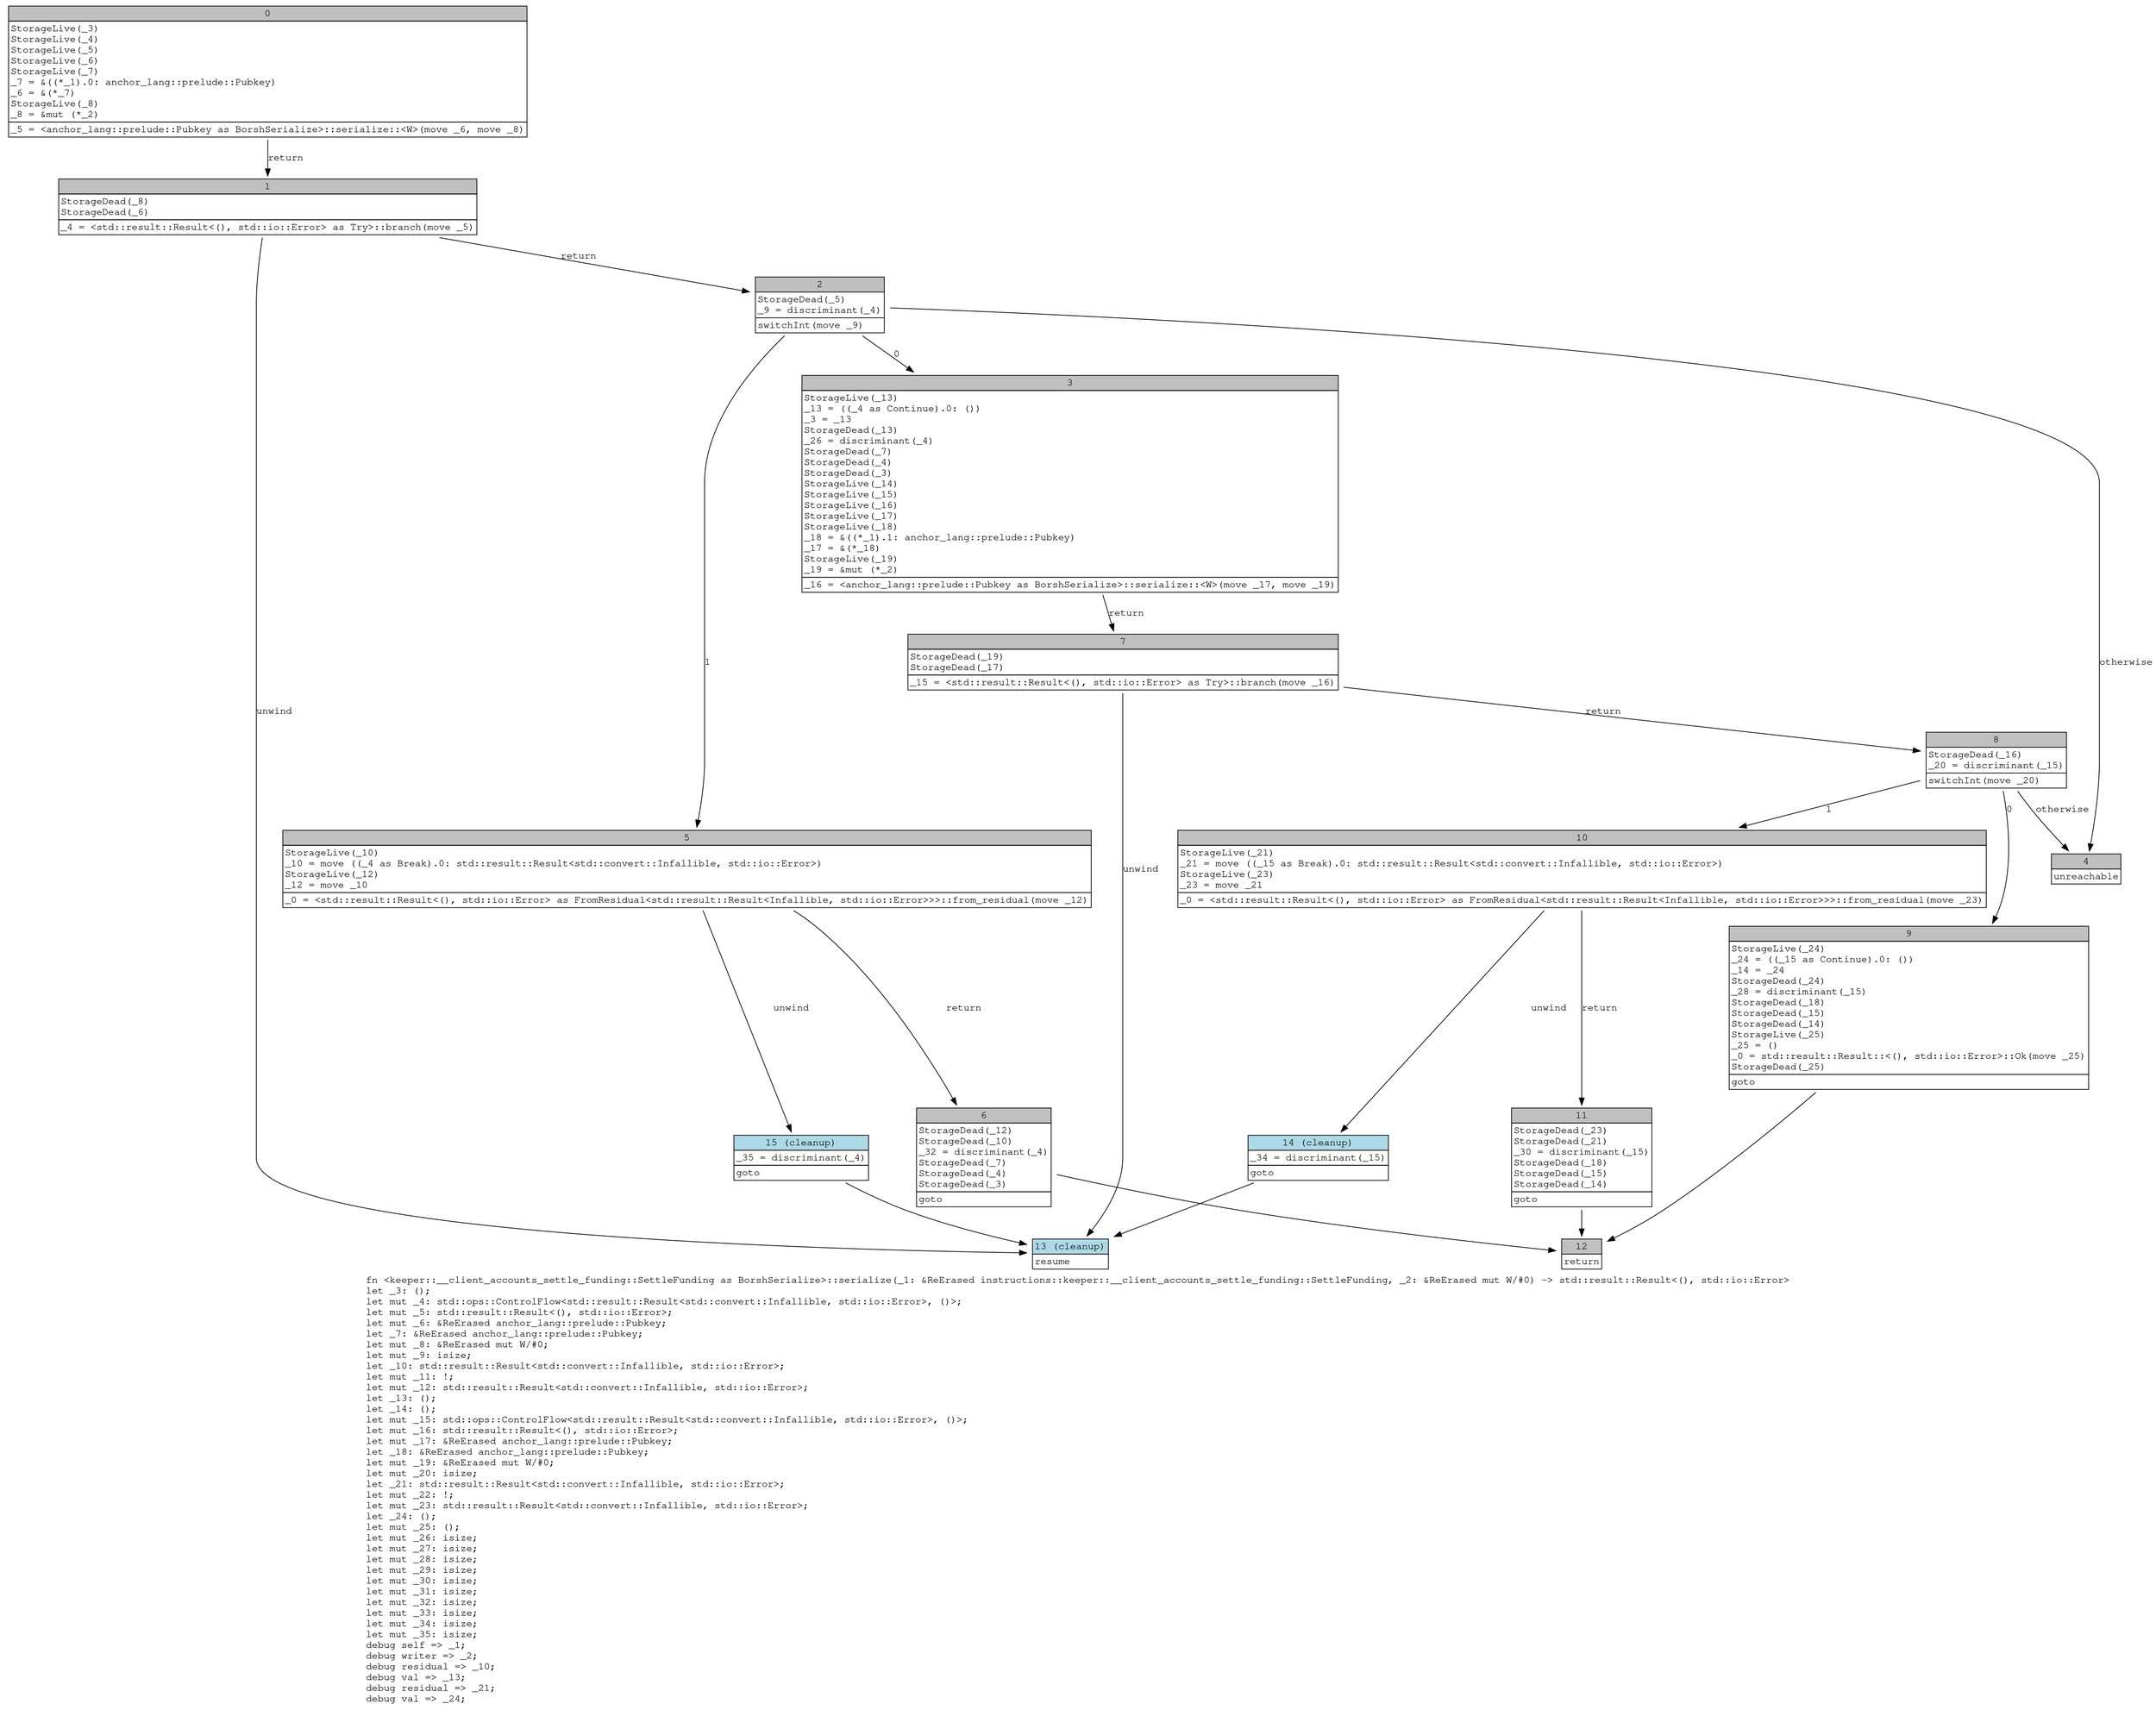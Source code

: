 digraph Mir_0_9991 {
    graph [fontname="Courier, monospace"];
    node [fontname="Courier, monospace"];
    edge [fontname="Courier, monospace"];
    label=<fn &lt;keeper::__client_accounts_settle_funding::SettleFunding as BorshSerialize&gt;::serialize(_1: &amp;ReErased instructions::keeper::__client_accounts_settle_funding::SettleFunding, _2: &amp;ReErased mut W/#0) -&gt; std::result::Result&lt;(), std::io::Error&gt;<br align="left"/>let _3: ();<br align="left"/>let mut _4: std::ops::ControlFlow&lt;std::result::Result&lt;std::convert::Infallible, std::io::Error&gt;, ()&gt;;<br align="left"/>let mut _5: std::result::Result&lt;(), std::io::Error&gt;;<br align="left"/>let mut _6: &amp;ReErased anchor_lang::prelude::Pubkey;<br align="left"/>let _7: &amp;ReErased anchor_lang::prelude::Pubkey;<br align="left"/>let mut _8: &amp;ReErased mut W/#0;<br align="left"/>let mut _9: isize;<br align="left"/>let _10: std::result::Result&lt;std::convert::Infallible, std::io::Error&gt;;<br align="left"/>let mut _11: !;<br align="left"/>let mut _12: std::result::Result&lt;std::convert::Infallible, std::io::Error&gt;;<br align="left"/>let _13: ();<br align="left"/>let _14: ();<br align="left"/>let mut _15: std::ops::ControlFlow&lt;std::result::Result&lt;std::convert::Infallible, std::io::Error&gt;, ()&gt;;<br align="left"/>let mut _16: std::result::Result&lt;(), std::io::Error&gt;;<br align="left"/>let mut _17: &amp;ReErased anchor_lang::prelude::Pubkey;<br align="left"/>let _18: &amp;ReErased anchor_lang::prelude::Pubkey;<br align="left"/>let mut _19: &amp;ReErased mut W/#0;<br align="left"/>let mut _20: isize;<br align="left"/>let _21: std::result::Result&lt;std::convert::Infallible, std::io::Error&gt;;<br align="left"/>let mut _22: !;<br align="left"/>let mut _23: std::result::Result&lt;std::convert::Infallible, std::io::Error&gt;;<br align="left"/>let _24: ();<br align="left"/>let mut _25: ();<br align="left"/>let mut _26: isize;<br align="left"/>let mut _27: isize;<br align="left"/>let mut _28: isize;<br align="left"/>let mut _29: isize;<br align="left"/>let mut _30: isize;<br align="left"/>let mut _31: isize;<br align="left"/>let mut _32: isize;<br align="left"/>let mut _33: isize;<br align="left"/>let mut _34: isize;<br align="left"/>let mut _35: isize;<br align="left"/>debug self =&gt; _1;<br align="left"/>debug writer =&gt; _2;<br align="left"/>debug residual =&gt; _10;<br align="left"/>debug val =&gt; _13;<br align="left"/>debug residual =&gt; _21;<br align="left"/>debug val =&gt; _24;<br align="left"/>>;
    bb0__0_9991 [shape="none", label=<<table border="0" cellborder="1" cellspacing="0"><tr><td bgcolor="gray" align="center" colspan="1">0</td></tr><tr><td align="left" balign="left">StorageLive(_3)<br/>StorageLive(_4)<br/>StorageLive(_5)<br/>StorageLive(_6)<br/>StorageLive(_7)<br/>_7 = &amp;((*_1).0: anchor_lang::prelude::Pubkey)<br/>_6 = &amp;(*_7)<br/>StorageLive(_8)<br/>_8 = &amp;mut (*_2)<br/></td></tr><tr><td align="left">_5 = &lt;anchor_lang::prelude::Pubkey as BorshSerialize&gt;::serialize::&lt;W&gt;(move _6, move _8)</td></tr></table>>];
    bb1__0_9991 [shape="none", label=<<table border="0" cellborder="1" cellspacing="0"><tr><td bgcolor="gray" align="center" colspan="1">1</td></tr><tr><td align="left" balign="left">StorageDead(_8)<br/>StorageDead(_6)<br/></td></tr><tr><td align="left">_4 = &lt;std::result::Result&lt;(), std::io::Error&gt; as Try&gt;::branch(move _5)</td></tr></table>>];
    bb2__0_9991 [shape="none", label=<<table border="0" cellborder="1" cellspacing="0"><tr><td bgcolor="gray" align="center" colspan="1">2</td></tr><tr><td align="left" balign="left">StorageDead(_5)<br/>_9 = discriminant(_4)<br/></td></tr><tr><td align="left">switchInt(move _9)</td></tr></table>>];
    bb3__0_9991 [shape="none", label=<<table border="0" cellborder="1" cellspacing="0"><tr><td bgcolor="gray" align="center" colspan="1">3</td></tr><tr><td align="left" balign="left">StorageLive(_13)<br/>_13 = ((_4 as Continue).0: ())<br/>_3 = _13<br/>StorageDead(_13)<br/>_26 = discriminant(_4)<br/>StorageDead(_7)<br/>StorageDead(_4)<br/>StorageDead(_3)<br/>StorageLive(_14)<br/>StorageLive(_15)<br/>StorageLive(_16)<br/>StorageLive(_17)<br/>StorageLive(_18)<br/>_18 = &amp;((*_1).1: anchor_lang::prelude::Pubkey)<br/>_17 = &amp;(*_18)<br/>StorageLive(_19)<br/>_19 = &amp;mut (*_2)<br/></td></tr><tr><td align="left">_16 = &lt;anchor_lang::prelude::Pubkey as BorshSerialize&gt;::serialize::&lt;W&gt;(move _17, move _19)</td></tr></table>>];
    bb4__0_9991 [shape="none", label=<<table border="0" cellborder="1" cellspacing="0"><tr><td bgcolor="gray" align="center" colspan="1">4</td></tr><tr><td align="left">unreachable</td></tr></table>>];
    bb5__0_9991 [shape="none", label=<<table border="0" cellborder="1" cellspacing="0"><tr><td bgcolor="gray" align="center" colspan="1">5</td></tr><tr><td align="left" balign="left">StorageLive(_10)<br/>_10 = move ((_4 as Break).0: std::result::Result&lt;std::convert::Infallible, std::io::Error&gt;)<br/>StorageLive(_12)<br/>_12 = move _10<br/></td></tr><tr><td align="left">_0 = &lt;std::result::Result&lt;(), std::io::Error&gt; as FromResidual&lt;std::result::Result&lt;Infallible, std::io::Error&gt;&gt;&gt;::from_residual(move _12)</td></tr></table>>];
    bb6__0_9991 [shape="none", label=<<table border="0" cellborder="1" cellspacing="0"><tr><td bgcolor="gray" align="center" colspan="1">6</td></tr><tr><td align="left" balign="left">StorageDead(_12)<br/>StorageDead(_10)<br/>_32 = discriminant(_4)<br/>StorageDead(_7)<br/>StorageDead(_4)<br/>StorageDead(_3)<br/></td></tr><tr><td align="left">goto</td></tr></table>>];
    bb7__0_9991 [shape="none", label=<<table border="0" cellborder="1" cellspacing="0"><tr><td bgcolor="gray" align="center" colspan="1">7</td></tr><tr><td align="left" balign="left">StorageDead(_19)<br/>StorageDead(_17)<br/></td></tr><tr><td align="left">_15 = &lt;std::result::Result&lt;(), std::io::Error&gt; as Try&gt;::branch(move _16)</td></tr></table>>];
    bb8__0_9991 [shape="none", label=<<table border="0" cellborder="1" cellspacing="0"><tr><td bgcolor="gray" align="center" colspan="1">8</td></tr><tr><td align="left" balign="left">StorageDead(_16)<br/>_20 = discriminant(_15)<br/></td></tr><tr><td align="left">switchInt(move _20)</td></tr></table>>];
    bb9__0_9991 [shape="none", label=<<table border="0" cellborder="1" cellspacing="0"><tr><td bgcolor="gray" align="center" colspan="1">9</td></tr><tr><td align="left" balign="left">StorageLive(_24)<br/>_24 = ((_15 as Continue).0: ())<br/>_14 = _24<br/>StorageDead(_24)<br/>_28 = discriminant(_15)<br/>StorageDead(_18)<br/>StorageDead(_15)<br/>StorageDead(_14)<br/>StorageLive(_25)<br/>_25 = ()<br/>_0 = std::result::Result::&lt;(), std::io::Error&gt;::Ok(move _25)<br/>StorageDead(_25)<br/></td></tr><tr><td align="left">goto</td></tr></table>>];
    bb10__0_9991 [shape="none", label=<<table border="0" cellborder="1" cellspacing="0"><tr><td bgcolor="gray" align="center" colspan="1">10</td></tr><tr><td align="left" balign="left">StorageLive(_21)<br/>_21 = move ((_15 as Break).0: std::result::Result&lt;std::convert::Infallible, std::io::Error&gt;)<br/>StorageLive(_23)<br/>_23 = move _21<br/></td></tr><tr><td align="left">_0 = &lt;std::result::Result&lt;(), std::io::Error&gt; as FromResidual&lt;std::result::Result&lt;Infallible, std::io::Error&gt;&gt;&gt;::from_residual(move _23)</td></tr></table>>];
    bb11__0_9991 [shape="none", label=<<table border="0" cellborder="1" cellspacing="0"><tr><td bgcolor="gray" align="center" colspan="1">11</td></tr><tr><td align="left" balign="left">StorageDead(_23)<br/>StorageDead(_21)<br/>_30 = discriminant(_15)<br/>StorageDead(_18)<br/>StorageDead(_15)<br/>StorageDead(_14)<br/></td></tr><tr><td align="left">goto</td></tr></table>>];
    bb12__0_9991 [shape="none", label=<<table border="0" cellborder="1" cellspacing="0"><tr><td bgcolor="gray" align="center" colspan="1">12</td></tr><tr><td align="left">return</td></tr></table>>];
    bb13__0_9991 [shape="none", label=<<table border="0" cellborder="1" cellspacing="0"><tr><td bgcolor="lightblue" align="center" colspan="1">13 (cleanup)</td></tr><tr><td align="left">resume</td></tr></table>>];
    bb14__0_9991 [shape="none", label=<<table border="0" cellborder="1" cellspacing="0"><tr><td bgcolor="lightblue" align="center" colspan="1">14 (cleanup)</td></tr><tr><td align="left" balign="left">_34 = discriminant(_15)<br/></td></tr><tr><td align="left">goto</td></tr></table>>];
    bb15__0_9991 [shape="none", label=<<table border="0" cellborder="1" cellspacing="0"><tr><td bgcolor="lightblue" align="center" colspan="1">15 (cleanup)</td></tr><tr><td align="left" balign="left">_35 = discriminant(_4)<br/></td></tr><tr><td align="left">goto</td></tr></table>>];
    bb0__0_9991 -> bb1__0_9991 [label="return"];
    bb1__0_9991 -> bb2__0_9991 [label="return"];
    bb1__0_9991 -> bb13__0_9991 [label="unwind"];
    bb2__0_9991 -> bb3__0_9991 [label="0"];
    bb2__0_9991 -> bb5__0_9991 [label="1"];
    bb2__0_9991 -> bb4__0_9991 [label="otherwise"];
    bb3__0_9991 -> bb7__0_9991 [label="return"];
    bb5__0_9991 -> bb6__0_9991 [label="return"];
    bb5__0_9991 -> bb15__0_9991 [label="unwind"];
    bb6__0_9991 -> bb12__0_9991 [label=""];
    bb7__0_9991 -> bb8__0_9991 [label="return"];
    bb7__0_9991 -> bb13__0_9991 [label="unwind"];
    bb8__0_9991 -> bb9__0_9991 [label="0"];
    bb8__0_9991 -> bb10__0_9991 [label="1"];
    bb8__0_9991 -> bb4__0_9991 [label="otherwise"];
    bb9__0_9991 -> bb12__0_9991 [label=""];
    bb10__0_9991 -> bb11__0_9991 [label="return"];
    bb10__0_9991 -> bb14__0_9991 [label="unwind"];
    bb11__0_9991 -> bb12__0_9991 [label=""];
    bb14__0_9991 -> bb13__0_9991 [label=""];
    bb15__0_9991 -> bb13__0_9991 [label=""];
}
